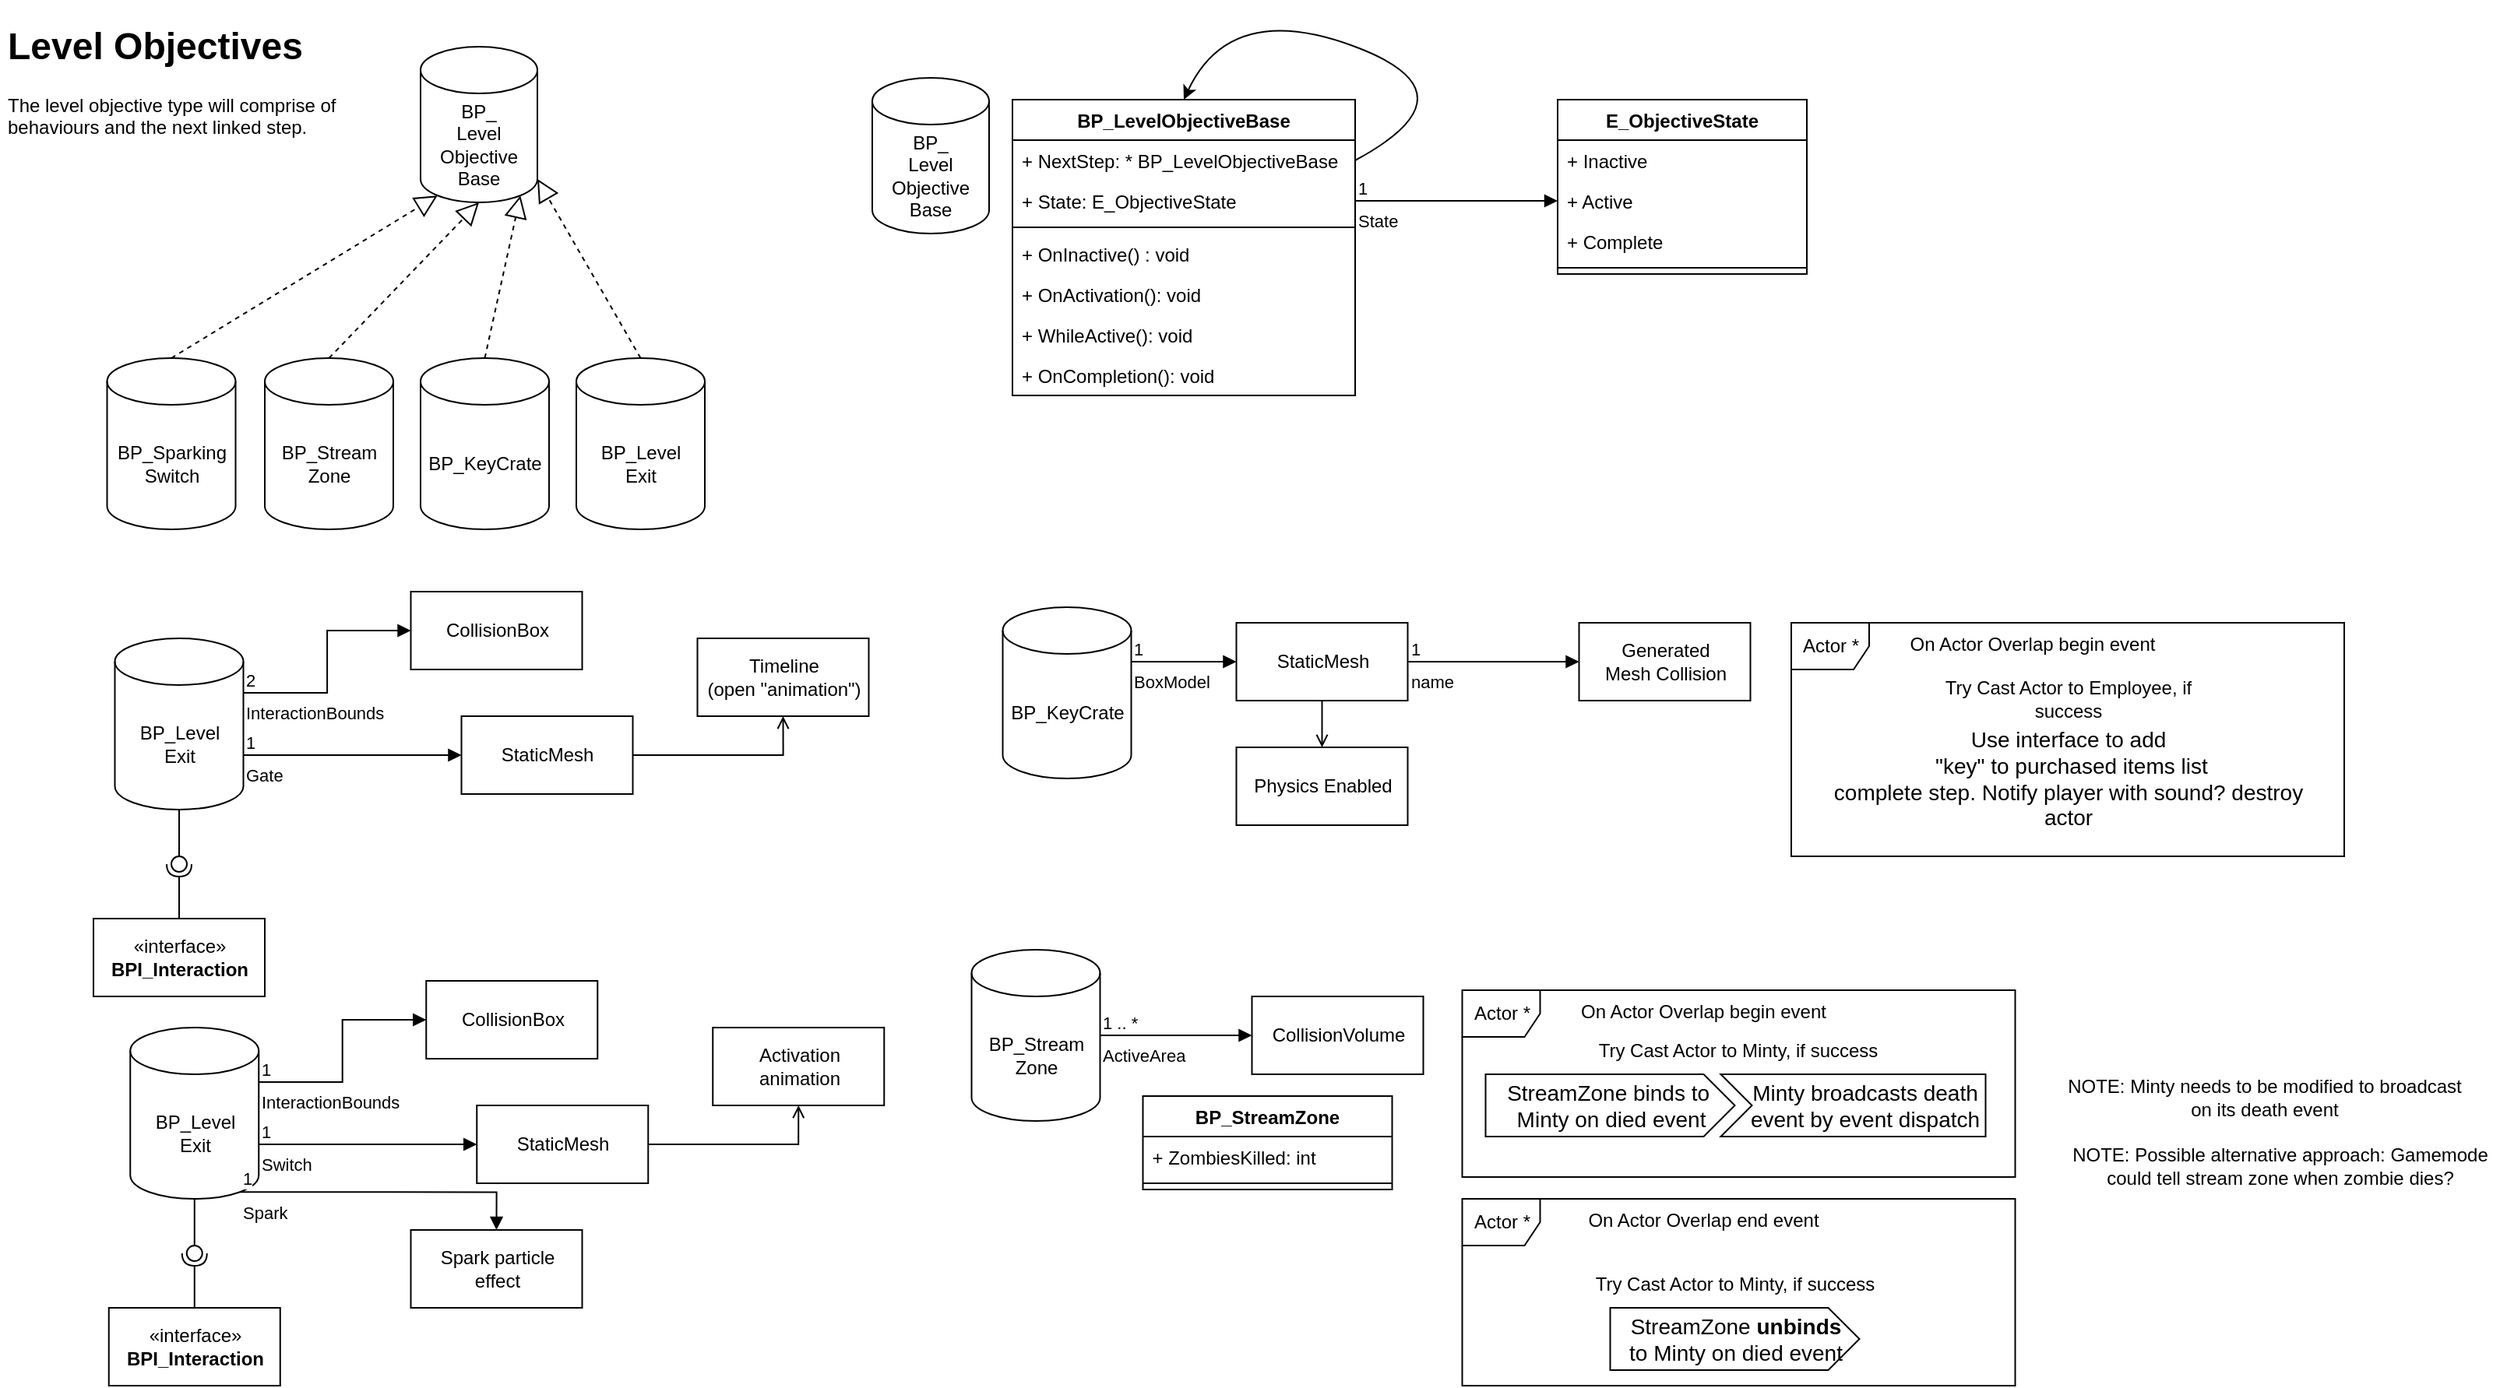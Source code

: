 <mxfile version="20.3.6" type="device"><diagram id="HENDcT95yK655M3vdTze" name="Page-1"><mxGraphModel dx="981" dy="526" grid="1" gridSize="10" guides="1" tooltips="1" connect="1" arrows="1" fold="1" page="1" pageScale="1" pageWidth="827" pageHeight="1169" math="0" shadow="0"><root><mxCell id="0"/><mxCell id="1" parent="0"/><mxCell id="58b-jWVZiASToeqAkF1e-1" value="&lt;h1&gt;Level Objectives&lt;/h1&gt;&lt;p&gt;The level objective type will comprise of behaviours and the next linked step.&amp;nbsp;&lt;/p&gt;" style="text;html=1;strokeColor=none;fillColor=none;spacing=5;spacingTop=-20;whiteSpace=wrap;overflow=hidden;rounded=0;" vertex="1" parent="1"><mxGeometry x="10" y="20" width="220" height="90" as="geometry"/></mxCell><mxCell id="58b-jWVZiASToeqAkF1e-2" value="BP_&lt;br&gt;Level&lt;br&gt;Objective&lt;br&gt;Base" style="shape=cylinder3;whiteSpace=wrap;html=1;boundedLbl=1;backgroundOutline=1;size=15;" vertex="1" parent="1"><mxGeometry x="280" y="40" width="75" height="100" as="geometry"/></mxCell><mxCell id="58b-jWVZiASToeqAkF1e-4" value="" style="endArrow=block;dashed=1;endFill=0;endSize=12;html=1;rounded=0;entryX=0.145;entryY=1;entryDx=0;entryDy=-4.35;entryPerimeter=0;exitX=0.5;exitY=0;exitDx=0;exitDy=0;exitPerimeter=0;" edge="1" parent="1" source="58b-jWVZiASToeqAkF1e-5" target="58b-jWVZiASToeqAkF1e-2"><mxGeometry width="160" relative="1" as="geometry"><mxPoint x="170" y="280" as="sourcePoint"/><mxPoint x="490" y="230" as="targetPoint"/></mxGeometry></mxCell><mxCell id="58b-jWVZiASToeqAkF1e-5" value="BP_Sparking&lt;br&gt;Switch" style="shape=cylinder3;whiteSpace=wrap;html=1;boundedLbl=1;backgroundOutline=1;size=15;" vertex="1" parent="1"><mxGeometry x="78.75" y="240" width="82.5" height="110" as="geometry"/></mxCell><mxCell id="58b-jWVZiASToeqAkF1e-6" value="" style="endArrow=block;dashed=1;endFill=0;endSize=12;html=1;rounded=0;entryX=0.5;entryY=1;entryDx=0;entryDy=0;entryPerimeter=0;exitX=0.5;exitY=0;exitDx=0;exitDy=0;exitPerimeter=0;" edge="1" parent="1" source="58b-jWVZiASToeqAkF1e-7" target="58b-jWVZiASToeqAkF1e-2"><mxGeometry width="160" relative="1" as="geometry"><mxPoint x="341.25" y="314.35" as="sourcePoint"/><mxPoint x="462.125" y="170.0" as="targetPoint"/></mxGeometry></mxCell><mxCell id="58b-jWVZiASToeqAkF1e-7" value="BP_Stream&lt;br&gt;Zone" style="shape=cylinder3;whiteSpace=wrap;html=1;boundedLbl=1;backgroundOutline=1;size=15;" vertex="1" parent="1"><mxGeometry x="180" y="240.0" width="82.5" height="110" as="geometry"/></mxCell><mxCell id="58b-jWVZiASToeqAkF1e-8" value="" style="endArrow=block;dashed=1;endFill=0;endSize=12;html=1;rounded=0;entryX=0.855;entryY=1;entryDx=0;entryDy=-4.35;entryPerimeter=0;exitX=0.5;exitY=0;exitDx=0;exitDy=0;exitPerimeter=0;" edge="1" parent="1" source="58b-jWVZiASToeqAkF1e-9" target="58b-jWVZiASToeqAkF1e-2"><mxGeometry width="160" relative="1" as="geometry"><mxPoint x="491.25" y="314.35" as="sourcePoint"/><mxPoint x="612.125" y="170.0" as="targetPoint"/></mxGeometry></mxCell><mxCell id="58b-jWVZiASToeqAkF1e-9" value="BP_KeyCrate" style="shape=cylinder3;whiteSpace=wrap;html=1;boundedLbl=1;backgroundOutline=1;size=15;" vertex="1" parent="1"><mxGeometry x="280" y="240.0" width="82.5" height="110" as="geometry"/></mxCell><mxCell id="58b-jWVZiASToeqAkF1e-10" value="BP_Level&lt;br&gt;Exit" style="shape=cylinder3;whiteSpace=wrap;html=1;boundedLbl=1;backgroundOutline=1;size=15;" vertex="1" parent="1"><mxGeometry x="380" y="240" width="82.5" height="110" as="geometry"/></mxCell><mxCell id="58b-jWVZiASToeqAkF1e-11" value="" style="endArrow=block;dashed=1;endFill=0;endSize=12;html=1;rounded=0;entryX=1;entryY=1;entryDx=0;entryDy=-15;entryPerimeter=0;exitX=0.5;exitY=0;exitDx=0;exitDy=0;exitPerimeter=0;" edge="1" parent="1" source="58b-jWVZiASToeqAkF1e-10" target="58b-jWVZiASToeqAkF1e-2"><mxGeometry width="160" relative="1" as="geometry"><mxPoint x="330" y="230" as="sourcePoint"/><mxPoint x="490" y="230" as="targetPoint"/></mxGeometry></mxCell><mxCell id="58b-jWVZiASToeqAkF1e-12" value="BP_&lt;br&gt;Level&lt;br&gt;Objective&lt;br&gt;Base" style="shape=cylinder3;whiteSpace=wrap;html=1;boundedLbl=1;backgroundOutline=1;size=15;" vertex="1" parent="1"><mxGeometry x="570" y="60" width="75" height="100" as="geometry"/></mxCell><mxCell id="58b-jWVZiASToeqAkF1e-13" value="E_ObjectiveState" style="swimlane;fontStyle=1;align=center;verticalAlign=top;childLayout=stackLayout;horizontal=1;startSize=26;horizontalStack=0;resizeParent=1;resizeParentMax=0;resizeLast=0;collapsible=1;marginBottom=0;" vertex="1" parent="1"><mxGeometry x="1010" y="74" width="160" height="112" as="geometry"/></mxCell><mxCell id="58b-jWVZiASToeqAkF1e-14" value="+ Inactive" style="text;strokeColor=none;fillColor=none;align=left;verticalAlign=top;spacingLeft=4;spacingRight=4;overflow=hidden;rotatable=0;points=[[0,0.5],[1,0.5]];portConstraint=eastwest;" vertex="1" parent="58b-jWVZiASToeqAkF1e-13"><mxGeometry y="26" width="160" height="26" as="geometry"/></mxCell><mxCell id="58b-jWVZiASToeqAkF1e-24" value="+ Active" style="text;strokeColor=none;fillColor=none;align=left;verticalAlign=top;spacingLeft=4;spacingRight=4;overflow=hidden;rotatable=0;points=[[0,0.5],[1,0.5]];portConstraint=eastwest;" vertex="1" parent="58b-jWVZiASToeqAkF1e-13"><mxGeometry y="52" width="160" height="26" as="geometry"/></mxCell><mxCell id="58b-jWVZiASToeqAkF1e-25" value="+ Complete" style="text;strokeColor=none;fillColor=none;align=left;verticalAlign=top;spacingLeft=4;spacingRight=4;overflow=hidden;rotatable=0;points=[[0,0.5],[1,0.5]];portConstraint=eastwest;" vertex="1" parent="58b-jWVZiASToeqAkF1e-13"><mxGeometry y="78" width="160" height="26" as="geometry"/></mxCell><mxCell id="58b-jWVZiASToeqAkF1e-15" value="" style="line;strokeWidth=1;fillColor=none;align=left;verticalAlign=middle;spacingTop=-1;spacingLeft=3;spacingRight=3;rotatable=0;labelPosition=right;points=[];portConstraint=eastwest;strokeColor=inherit;" vertex="1" parent="58b-jWVZiASToeqAkF1e-13"><mxGeometry y="104" width="160" height="8" as="geometry"/></mxCell><mxCell id="58b-jWVZiASToeqAkF1e-17" value="BP_LevelObjectiveBase" style="swimlane;fontStyle=1;align=center;verticalAlign=top;childLayout=stackLayout;horizontal=1;startSize=26;horizontalStack=0;resizeParent=1;resizeParentMax=0;resizeLast=0;collapsible=1;marginBottom=0;" vertex="1" parent="1"><mxGeometry x="660" y="74" width="220" height="190" as="geometry"/></mxCell><mxCell id="58b-jWVZiASToeqAkF1e-18" value="+ NextStep: * BP_LevelObjectiveBase" style="text;strokeColor=none;fillColor=none;align=left;verticalAlign=top;spacingLeft=4;spacingRight=4;overflow=hidden;rotatable=0;points=[[0,0.5],[1,0.5]];portConstraint=eastwest;" vertex="1" parent="58b-jWVZiASToeqAkF1e-17"><mxGeometry y="26" width="220" height="26" as="geometry"/></mxCell><mxCell id="58b-jWVZiASToeqAkF1e-21" value="+ State: E_ObjectiveState" style="text;strokeColor=none;fillColor=none;align=left;verticalAlign=top;spacingLeft=4;spacingRight=4;overflow=hidden;rotatable=0;points=[[0,0.5],[1,0.5]];portConstraint=eastwest;" vertex="1" parent="58b-jWVZiASToeqAkF1e-17"><mxGeometry y="52" width="220" height="26" as="geometry"/></mxCell><mxCell id="58b-jWVZiASToeqAkF1e-19" value="" style="line;strokeWidth=1;fillColor=none;align=left;verticalAlign=middle;spacingTop=-1;spacingLeft=3;spacingRight=3;rotatable=0;labelPosition=right;points=[];portConstraint=eastwest;strokeColor=inherit;" vertex="1" parent="58b-jWVZiASToeqAkF1e-17"><mxGeometry y="78" width="220" height="8" as="geometry"/></mxCell><mxCell id="58b-jWVZiASToeqAkF1e-20" value="+ OnInactive() : void" style="text;strokeColor=none;fillColor=none;align=left;verticalAlign=top;spacingLeft=4;spacingRight=4;overflow=hidden;rotatable=0;points=[[0,0.5],[1,0.5]];portConstraint=eastwest;" vertex="1" parent="58b-jWVZiASToeqAkF1e-17"><mxGeometry y="86" width="220" height="26" as="geometry"/></mxCell><mxCell id="58b-jWVZiASToeqAkF1e-22" value="+ OnActivation(): void" style="text;strokeColor=none;fillColor=none;align=left;verticalAlign=top;spacingLeft=4;spacingRight=4;overflow=hidden;rotatable=0;points=[[0,0.5],[1,0.5]];portConstraint=eastwest;" vertex="1" parent="58b-jWVZiASToeqAkF1e-17"><mxGeometry y="112" width="220" height="26" as="geometry"/></mxCell><mxCell id="58b-jWVZiASToeqAkF1e-23" value="+ WhileActive(): void" style="text;strokeColor=none;fillColor=none;align=left;verticalAlign=top;spacingLeft=4;spacingRight=4;overflow=hidden;rotatable=0;points=[[0,0.5],[1,0.5]];portConstraint=eastwest;" vertex="1" parent="58b-jWVZiASToeqAkF1e-17"><mxGeometry y="138" width="220" height="26" as="geometry"/></mxCell><mxCell id="58b-jWVZiASToeqAkF1e-28" value="" style="curved=1;endArrow=classic;html=1;rounded=0;entryX=0.5;entryY=0;entryDx=0;entryDy=0;exitX=1;exitY=0.5;exitDx=0;exitDy=0;" edge="1" parent="58b-jWVZiASToeqAkF1e-17" source="58b-jWVZiASToeqAkF1e-18" target="58b-jWVZiASToeqAkF1e-17"><mxGeometry width="50" height="50" relative="1" as="geometry"><mxPoint x="260" y="66" as="sourcePoint"/><mxPoint x="310" y="16" as="targetPoint"/><Array as="points"><mxPoint x="300" y="-4"/><mxPoint x="140" y="-64"/></Array></mxGeometry></mxCell><mxCell id="58b-jWVZiASToeqAkF1e-30" value="+ OnCompletion(): void" style="text;strokeColor=none;fillColor=none;align=left;verticalAlign=top;spacingLeft=4;spacingRight=4;overflow=hidden;rotatable=0;points=[[0,0.5],[1,0.5]];portConstraint=eastwest;" vertex="1" parent="58b-jWVZiASToeqAkF1e-17"><mxGeometry y="164" width="220" height="26" as="geometry"/></mxCell><mxCell id="58b-jWVZiASToeqAkF1e-26" value="State" style="endArrow=block;endFill=1;html=1;edgeStyle=orthogonalEdgeStyle;align=left;verticalAlign=top;rounded=0;exitX=1;exitY=0.5;exitDx=0;exitDy=0;entryX=0;entryY=0.5;entryDx=0;entryDy=0;" edge="1" parent="1" source="58b-jWVZiASToeqAkF1e-21" target="58b-jWVZiASToeqAkF1e-24"><mxGeometry x="-1" relative="1" as="geometry"><mxPoint x="920" y="115.5" as="sourcePoint"/><mxPoint x="1080" y="115.5" as="targetPoint"/></mxGeometry></mxCell><mxCell id="58b-jWVZiASToeqAkF1e-27" value="1" style="edgeLabel;resizable=0;html=1;align=left;verticalAlign=bottom;" connectable="0" vertex="1" parent="58b-jWVZiASToeqAkF1e-26"><mxGeometry x="-1" relative="1" as="geometry"/></mxCell><mxCell id="58b-jWVZiASToeqAkF1e-31" value="BP_Level&lt;br&gt;Exit" style="shape=cylinder3;whiteSpace=wrap;html=1;boundedLbl=1;backgroundOutline=1;size=15;" vertex="1" parent="1"><mxGeometry x="83.75" y="420" width="82.5" height="110" as="geometry"/></mxCell><mxCell id="58b-jWVZiASToeqAkF1e-32" value="InteractionBounds" style="endArrow=block;endFill=1;html=1;edgeStyle=orthogonalEdgeStyle;align=left;verticalAlign=top;rounded=0;exitX=1;exitY=0;exitDx=0;exitDy=35;exitPerimeter=0;entryX=0;entryY=0.5;entryDx=0;entryDy=0;" edge="1" parent="1" source="58b-jWVZiASToeqAkF1e-31" target="58b-jWVZiASToeqAkF1e-34"><mxGeometry x="-1" relative="1" as="geometry"><mxPoint x="273.75" y="470" as="sourcePoint"/><mxPoint x="403.75" y="455" as="targetPoint"/></mxGeometry></mxCell><mxCell id="58b-jWVZiASToeqAkF1e-33" value="2" style="edgeLabel;resizable=0;html=1;align=left;verticalAlign=bottom;" connectable="0" vertex="1" parent="58b-jWVZiASToeqAkF1e-32"><mxGeometry x="-1" relative="1" as="geometry"/></mxCell><mxCell id="58b-jWVZiASToeqAkF1e-34" value="CollisionBox" style="html=1;" vertex="1" parent="1"><mxGeometry x="273.75" y="390" width="110" height="50" as="geometry"/></mxCell><mxCell id="58b-jWVZiASToeqAkF1e-35" value="Gate" style="endArrow=block;endFill=1;html=1;edgeStyle=orthogonalEdgeStyle;align=left;verticalAlign=top;rounded=0;exitX=1;exitY=0;exitDx=0;exitDy=75;exitPerimeter=0;entryX=0;entryY=0.5;entryDx=0;entryDy=0;" edge="1" parent="1" source="58b-jWVZiASToeqAkF1e-31" target="58b-jWVZiASToeqAkF1e-37"><mxGeometry x="-1" relative="1" as="geometry"><mxPoint x="285" y="520" as="sourcePoint"/><mxPoint x="323.75" y="495" as="targetPoint"/></mxGeometry></mxCell><mxCell id="58b-jWVZiASToeqAkF1e-36" value="1" style="edgeLabel;resizable=0;html=1;align=left;verticalAlign=bottom;" connectable="0" vertex="1" parent="58b-jWVZiASToeqAkF1e-35"><mxGeometry x="-1" relative="1" as="geometry"/></mxCell><mxCell id="58b-jWVZiASToeqAkF1e-41" style="edgeStyle=orthogonalEdgeStyle;rounded=0;orthogonalLoop=1;jettySize=auto;html=1;exitX=1;exitY=0.5;exitDx=0;exitDy=0;entryX=0.5;entryY=1;entryDx=0;entryDy=0;endArrow=open;endFill=0;" edge="1" parent="1" source="58b-jWVZiASToeqAkF1e-37" target="58b-jWVZiASToeqAkF1e-39"><mxGeometry relative="1" as="geometry"/></mxCell><mxCell id="58b-jWVZiASToeqAkF1e-37" value="StaticMesh" style="html=1;" vertex="1" parent="1"><mxGeometry x="306.25" y="470" width="110" height="50" as="geometry"/></mxCell><mxCell id="58b-jWVZiASToeqAkF1e-39" value="Timeline &lt;br&gt;(open &quot;animation&quot;)" style="html=1;" vertex="1" parent="1"><mxGeometry x="457.75" y="420" width="110" height="50" as="geometry"/></mxCell><mxCell id="58b-jWVZiASToeqAkF1e-44" value="" style="rounded=0;orthogonalLoop=1;jettySize=auto;html=1;endArrow=none;endFill=0;sketch=0;sourcePerimeterSpacing=0;targetPerimeterSpacing=0;exitX=0.5;exitY=1;exitDx=0;exitDy=0;exitPerimeter=0;" edge="1" target="58b-jWVZiASToeqAkF1e-46" parent="1" source="58b-jWVZiASToeqAkF1e-31"><mxGeometry relative="1" as="geometry"><mxPoint x="203.75" y="545" as="sourcePoint"/></mxGeometry></mxCell><mxCell id="58b-jWVZiASToeqAkF1e-45" value="" style="rounded=0;orthogonalLoop=1;jettySize=auto;html=1;endArrow=halfCircle;endFill=0;entryX=0.5;entryY=0.5;endSize=6;strokeWidth=1;sketch=0;exitX=0.5;exitY=0;exitDx=0;exitDy=0;" edge="1" target="58b-jWVZiASToeqAkF1e-46" parent="1" source="58b-jWVZiASToeqAkF1e-48"><mxGeometry relative="1" as="geometry"><mxPoint x="124.75" y="600" as="sourcePoint"/></mxGeometry></mxCell><mxCell id="58b-jWVZiASToeqAkF1e-46" value="" style="ellipse;whiteSpace=wrap;html=1;align=center;aspect=fixed;resizable=0;points=[];outlineConnect=0;sketch=0;" vertex="1" parent="1"><mxGeometry x="120" y="560" width="10" height="10" as="geometry"/></mxCell><mxCell id="58b-jWVZiASToeqAkF1e-48" value="«interface»&lt;br&gt;&lt;b&gt;BPI_Interaction&lt;/b&gt;" style="html=1;" vertex="1" parent="1"><mxGeometry x="70" y="600" width="110" height="50" as="geometry"/></mxCell><mxCell id="58b-jWVZiASToeqAkF1e-50" value="BP_Level&lt;br&gt;Exit" style="shape=cylinder3;whiteSpace=wrap;html=1;boundedLbl=1;backgroundOutline=1;size=15;" vertex="1" parent="1"><mxGeometry x="93.63" y="670" width="82.5" height="110" as="geometry"/></mxCell><mxCell id="58b-jWVZiASToeqAkF1e-51" value="InteractionBounds" style="endArrow=block;endFill=1;html=1;edgeStyle=orthogonalEdgeStyle;align=left;verticalAlign=top;rounded=0;exitX=1;exitY=0;exitDx=0;exitDy=35;exitPerimeter=0;entryX=0;entryY=0.5;entryDx=0;entryDy=0;" edge="1" parent="1" source="58b-jWVZiASToeqAkF1e-50" target="58b-jWVZiASToeqAkF1e-53"><mxGeometry x="-1" relative="1" as="geometry"><mxPoint x="283.63" y="720" as="sourcePoint"/><mxPoint x="413.63" y="705" as="targetPoint"/></mxGeometry></mxCell><mxCell id="58b-jWVZiASToeqAkF1e-52" value="1" style="edgeLabel;resizable=0;html=1;align=left;verticalAlign=bottom;" connectable="0" vertex="1" parent="58b-jWVZiASToeqAkF1e-51"><mxGeometry x="-1" relative="1" as="geometry"/></mxCell><mxCell id="58b-jWVZiASToeqAkF1e-53" value="CollisionBox" style="html=1;" vertex="1" parent="1"><mxGeometry x="283.63" y="640" width="110" height="50" as="geometry"/></mxCell><mxCell id="58b-jWVZiASToeqAkF1e-54" value="Switch" style="endArrow=block;endFill=1;html=1;edgeStyle=orthogonalEdgeStyle;align=left;verticalAlign=top;rounded=0;exitX=1;exitY=0;exitDx=0;exitDy=75;exitPerimeter=0;entryX=0;entryY=0.5;entryDx=0;entryDy=0;" edge="1" parent="1" source="58b-jWVZiASToeqAkF1e-50" target="58b-jWVZiASToeqAkF1e-57"><mxGeometry x="-1" relative="1" as="geometry"><mxPoint x="294.88" y="770" as="sourcePoint"/><mxPoint x="333.63" y="745" as="targetPoint"/></mxGeometry></mxCell><mxCell id="58b-jWVZiASToeqAkF1e-55" value="1" style="edgeLabel;resizable=0;html=1;align=left;verticalAlign=bottom;" connectable="0" vertex="1" parent="58b-jWVZiASToeqAkF1e-54"><mxGeometry x="-1" relative="1" as="geometry"/></mxCell><mxCell id="58b-jWVZiASToeqAkF1e-56" style="edgeStyle=orthogonalEdgeStyle;rounded=0;orthogonalLoop=1;jettySize=auto;html=1;exitX=1;exitY=0.5;exitDx=0;exitDy=0;entryX=0.5;entryY=1;entryDx=0;entryDy=0;endArrow=open;endFill=0;" edge="1" parent="1" source="58b-jWVZiASToeqAkF1e-57" target="58b-jWVZiASToeqAkF1e-58"><mxGeometry relative="1" as="geometry"/></mxCell><mxCell id="58b-jWVZiASToeqAkF1e-57" value="StaticMesh" style="html=1;" vertex="1" parent="1"><mxGeometry x="316.13" y="720" width="110" height="50" as="geometry"/></mxCell><mxCell id="58b-jWVZiASToeqAkF1e-58" value="Activation&lt;br&gt;animation" style="html=1;" vertex="1" parent="1"><mxGeometry x="467.63" y="670" width="110" height="50" as="geometry"/></mxCell><mxCell id="58b-jWVZiASToeqAkF1e-59" value="" style="rounded=0;orthogonalLoop=1;jettySize=auto;html=1;endArrow=none;endFill=0;sketch=0;sourcePerimeterSpacing=0;targetPerimeterSpacing=0;exitX=0.5;exitY=1;exitDx=0;exitDy=0;exitPerimeter=0;" edge="1" parent="1" source="58b-jWVZiASToeqAkF1e-50" target="58b-jWVZiASToeqAkF1e-61"><mxGeometry relative="1" as="geometry"><mxPoint x="213.63" y="795" as="sourcePoint"/></mxGeometry></mxCell><mxCell id="58b-jWVZiASToeqAkF1e-60" value="" style="rounded=0;orthogonalLoop=1;jettySize=auto;html=1;endArrow=halfCircle;endFill=0;entryX=0.5;entryY=0.5;endSize=6;strokeWidth=1;sketch=0;exitX=0.5;exitY=0;exitDx=0;exitDy=0;" edge="1" parent="1" source="58b-jWVZiASToeqAkF1e-62" target="58b-jWVZiASToeqAkF1e-61"><mxGeometry relative="1" as="geometry"><mxPoint x="134.63" y="850" as="sourcePoint"/></mxGeometry></mxCell><mxCell id="58b-jWVZiASToeqAkF1e-61" value="" style="ellipse;whiteSpace=wrap;html=1;align=center;aspect=fixed;resizable=0;points=[];outlineConnect=0;sketch=0;" vertex="1" parent="1"><mxGeometry x="129.88" y="810" width="10" height="10" as="geometry"/></mxCell><mxCell id="58b-jWVZiASToeqAkF1e-62" value="«interface»&lt;br&gt;&lt;b&gt;BPI_Interaction&lt;/b&gt;" style="html=1;" vertex="1" parent="1"><mxGeometry x="79.88" y="850" width="110" height="50" as="geometry"/></mxCell><mxCell id="58b-jWVZiASToeqAkF1e-63" value="Spark" style="endArrow=block;endFill=1;html=1;edgeStyle=orthogonalEdgeStyle;align=left;verticalAlign=top;rounded=0;exitX=0.855;exitY=1;exitDx=0;exitDy=-4.35;exitPerimeter=0;entryX=0.5;entryY=0;entryDx=0;entryDy=0;" edge="1" parent="1" source="58b-jWVZiASToeqAkF1e-50" target="58b-jWVZiASToeqAkF1e-65"><mxGeometry x="-1" relative="1" as="geometry"><mxPoint x="189.88" y="810" as="sourcePoint"/><mxPoint x="349.88" y="810" as="targetPoint"/></mxGeometry></mxCell><mxCell id="58b-jWVZiASToeqAkF1e-64" value="1" style="edgeLabel;resizable=0;html=1;align=left;verticalAlign=bottom;" connectable="0" vertex="1" parent="58b-jWVZiASToeqAkF1e-63"><mxGeometry x="-1" relative="1" as="geometry"/></mxCell><mxCell id="58b-jWVZiASToeqAkF1e-65" value="Spark particle &lt;br&gt;effect" style="html=1;" vertex="1" parent="1"><mxGeometry x="273.75" y="800" width="110" height="50" as="geometry"/></mxCell><mxCell id="58b-jWVZiASToeqAkF1e-66" value="BP_KeyCrate" style="shape=cylinder3;whiteSpace=wrap;html=1;boundedLbl=1;backgroundOutline=1;size=15;" vertex="1" parent="1"><mxGeometry x="653.75" y="400" width="82.5" height="110" as="geometry"/></mxCell><mxCell id="58b-jWVZiASToeqAkF1e-67" value="BoxModel" style="endArrow=block;endFill=1;html=1;edgeStyle=orthogonalEdgeStyle;align=left;verticalAlign=top;rounded=0;exitX=1;exitY=0;exitDx=0;exitDy=35;exitPerimeter=0;entryX=0;entryY=0.5;entryDx=0;entryDy=0;" edge="1" parent="1" source="58b-jWVZiASToeqAkF1e-66" target="58b-jWVZiASToeqAkF1e-69"><mxGeometry x="-1" relative="1" as="geometry"><mxPoint x="763.75" y="440" as="sourcePoint"/><mxPoint x="923.75" y="440" as="targetPoint"/></mxGeometry></mxCell><mxCell id="58b-jWVZiASToeqAkF1e-68" value="1" style="edgeLabel;resizable=0;html=1;align=left;verticalAlign=bottom;" connectable="0" vertex="1" parent="58b-jWVZiASToeqAkF1e-67"><mxGeometry x="-1" relative="1" as="geometry"/></mxCell><mxCell id="58b-jWVZiASToeqAkF1e-76" style="edgeStyle=orthogonalEdgeStyle;rounded=0;orthogonalLoop=1;jettySize=auto;html=1;exitX=0.5;exitY=1;exitDx=0;exitDy=0;endArrow=open;endFill=0;entryX=0.5;entryY=0;entryDx=0;entryDy=0;" edge="1" parent="1" source="58b-jWVZiASToeqAkF1e-69" target="58b-jWVZiASToeqAkF1e-77"><mxGeometry relative="1" as="geometry"><mxPoint x="858.612" y="520" as="targetPoint"/></mxGeometry></mxCell><mxCell id="58b-jWVZiASToeqAkF1e-69" value="StaticMesh" style="html=1;" vertex="1" parent="1"><mxGeometry x="803.75" y="410" width="110" height="50" as="geometry"/></mxCell><mxCell id="58b-jWVZiASToeqAkF1e-71" value="name" style="endArrow=block;endFill=1;html=1;edgeStyle=orthogonalEdgeStyle;align=left;verticalAlign=top;rounded=0;exitX=1;exitY=0.5;exitDx=0;exitDy=0;entryX=0;entryY=0.5;entryDx=0;entryDy=0;" edge="1" parent="1" source="58b-jWVZiASToeqAkF1e-69" target="58b-jWVZiASToeqAkF1e-73"><mxGeometry x="-1" relative="1" as="geometry"><mxPoint x="943.75" y="444.5" as="sourcePoint"/><mxPoint x="1133.75" y="435" as="targetPoint"/><Array as="points"/></mxGeometry></mxCell><mxCell id="58b-jWVZiASToeqAkF1e-72" value="1" style="edgeLabel;resizable=0;html=1;align=left;verticalAlign=bottom;" connectable="0" vertex="1" parent="58b-jWVZiASToeqAkF1e-71"><mxGeometry x="-1" relative="1" as="geometry"/></mxCell><mxCell id="58b-jWVZiASToeqAkF1e-73" value="Generated&lt;br&gt;Mesh Collision" style="html=1;" vertex="1" parent="1"><mxGeometry x="1023.75" y="410" width="110" height="50" as="geometry"/></mxCell><mxCell id="58b-jWVZiASToeqAkF1e-77" value="Physics Enabled" style="html=1;" vertex="1" parent="1"><mxGeometry x="803.75" y="490" width="110" height="50" as="geometry"/></mxCell><mxCell id="58b-jWVZiASToeqAkF1e-78" value="BP_Stream&lt;br&gt;Zone" style="shape=cylinder3;whiteSpace=wrap;html=1;boundedLbl=1;backgroundOutline=1;size=15;" vertex="1" parent="1"><mxGeometry x="633.75" y="620" width="82.5" height="110" as="geometry"/></mxCell><mxCell id="58b-jWVZiASToeqAkF1e-79" value="ActiveArea" style="endArrow=block;endFill=1;html=1;edgeStyle=orthogonalEdgeStyle;align=left;verticalAlign=top;rounded=0;exitX=1;exitY=0.5;exitDx=0;exitDy=0;exitPerimeter=0;" edge="1" parent="1" source="58b-jWVZiASToeqAkF1e-78" target="58b-jWVZiASToeqAkF1e-81"><mxGeometry x="-1" relative="1" as="geometry"><mxPoint x="763.75" y="680" as="sourcePoint"/><mxPoint x="933.75" y="675" as="targetPoint"/><Array as="points"/></mxGeometry></mxCell><mxCell id="58b-jWVZiASToeqAkF1e-80" value="1 .. *" style="edgeLabel;resizable=0;html=1;align=left;verticalAlign=bottom;" connectable="0" vertex="1" parent="58b-jWVZiASToeqAkF1e-79"><mxGeometry x="-1" relative="1" as="geometry"/></mxCell><mxCell id="58b-jWVZiASToeqAkF1e-81" value="CollisionVolume" style="html=1;" vertex="1" parent="1"><mxGeometry x="813.75" y="650" width="110" height="50" as="geometry"/></mxCell><mxCell id="58b-jWVZiASToeqAkF1e-82" value="BP_StreamZone" style="swimlane;fontStyle=1;align=center;verticalAlign=top;childLayout=stackLayout;horizontal=1;startSize=26;horizontalStack=0;resizeParent=1;resizeParentMax=0;resizeLast=0;collapsible=1;marginBottom=0;" vertex="1" parent="1"><mxGeometry x="743.75" y="714" width="160" height="60" as="geometry"/></mxCell><mxCell id="58b-jWVZiASToeqAkF1e-83" value="+ ZombiesKilled: int" style="text;strokeColor=none;fillColor=none;align=left;verticalAlign=top;spacingLeft=4;spacingRight=4;overflow=hidden;rotatable=0;points=[[0,0.5],[1,0.5]];portConstraint=eastwest;" vertex="1" parent="58b-jWVZiASToeqAkF1e-82"><mxGeometry y="26" width="160" height="26" as="geometry"/></mxCell><mxCell id="58b-jWVZiASToeqAkF1e-84" value="" style="line;strokeWidth=1;fillColor=none;align=left;verticalAlign=middle;spacingTop=-1;spacingLeft=3;spacingRight=3;rotatable=0;labelPosition=right;points=[];portConstraint=eastwest;strokeColor=inherit;" vertex="1" parent="58b-jWVZiASToeqAkF1e-82"><mxGeometry y="52" width="160" height="8" as="geometry"/></mxCell><mxCell id="58b-jWVZiASToeqAkF1e-88" value="Actor *" style="shape=umlFrame;tabPosition=left;html=1;boundedLbl=1;labelInHeader=1;width=50;height=30;" vertex="1" parent="1"><mxGeometry x="948.75" y="646" width="355" height="120" as="geometry"/></mxCell><mxCell id="58b-jWVZiASToeqAkF1e-89" value="On Actor Overlap begin event" style="text;align=center;" vertex="1" parent="58b-jWVZiASToeqAkF1e-88"><mxGeometry width="100" height="20" relative="1" as="geometry"><mxPoint x="105" as="offset"/></mxGeometry></mxCell><mxCell id="58b-jWVZiASToeqAkF1e-90" value="StreamZone binds to&amp;nbsp;&lt;br&gt;Minty on died event" style="html=1;shape=mxgraph.infographic.ribbonSimple;notch1=0;notch2=20;align=center;verticalAlign=middle;fontSize=14;fontStyle=0;fillColor=#FFFFFF;" vertex="1" parent="58b-jWVZiASToeqAkF1e-88"><mxGeometry x="15" y="54" width="160" height="40" as="geometry"/></mxCell><mxCell id="58b-jWVZiASToeqAkF1e-91" value="Minty broadcasts death&lt;br&gt;event by event dispatch" style="html=1;shape=mxgraph.infographic.ribbonSimple;notch1=20;notch2=0;align=center;verticalAlign=middle;fontSize=14;fontStyle=0;fillColor=#FFFFFF;flipH=0;spacingRight=0;spacingLeft=14;" vertex="1" parent="58b-jWVZiASToeqAkF1e-88"><mxGeometry x="166" y="54" width="170" height="40" as="geometry"/></mxCell><mxCell id="58b-jWVZiASToeqAkF1e-96" value="Try Cast Actor to Minty, if success" style="text;html=1;strokeColor=none;fillColor=none;align=center;verticalAlign=middle;whiteSpace=wrap;rounded=0;" vertex="1" parent="58b-jWVZiASToeqAkF1e-88"><mxGeometry x="85.5" y="24" width="184" height="30" as="geometry"/></mxCell><mxCell id="58b-jWVZiASToeqAkF1e-92" value="Actor *" style="shape=umlFrame;tabPosition=left;html=1;boundedLbl=1;labelInHeader=1;width=50;height=30;" vertex="1" parent="1"><mxGeometry x="948.75" y="780" width="355" height="120" as="geometry"/></mxCell><mxCell id="58b-jWVZiASToeqAkF1e-93" value="On Actor Overlap end event" style="text;align=center;" vertex="1" parent="58b-jWVZiASToeqAkF1e-92"><mxGeometry width="100" height="20" relative="1" as="geometry"><mxPoint x="105" as="offset"/></mxGeometry></mxCell><mxCell id="58b-jWVZiASToeqAkF1e-94" value="StreamZone &lt;b&gt;unbinds&lt;br&gt;&lt;/b&gt;to Minty on died event" style="html=1;shape=mxgraph.infographic.ribbonSimple;notch1=0;notch2=20;align=center;verticalAlign=middle;fontSize=14;fontStyle=0;fillColor=#FFFFFF;" vertex="1" parent="58b-jWVZiASToeqAkF1e-92"><mxGeometry x="95" y="70" width="160" height="40" as="geometry"/></mxCell><mxCell id="58b-jWVZiASToeqAkF1e-97" value="Try Cast Actor to Minty, if success" style="text;html=1;strokeColor=none;fillColor=none;align=center;verticalAlign=middle;whiteSpace=wrap;rounded=0;" vertex="1" parent="58b-jWVZiASToeqAkF1e-92"><mxGeometry x="83" y="40" width="184" height="30" as="geometry"/></mxCell><mxCell id="58b-jWVZiASToeqAkF1e-98" value="NOTE: Minty needs to be modified to broadcast on its death event" style="text;html=1;strokeColor=none;fillColor=none;align=center;verticalAlign=middle;whiteSpace=wrap;rounded=0;" vertex="1" parent="1"><mxGeometry x="1333.75" y="700" width="260" height="30" as="geometry"/></mxCell><mxCell id="58b-jWVZiASToeqAkF1e-99" value="NOTE: Possible alternative approach: Gamemode could tell stream zone when zombie dies?" style="text;html=1;strokeColor=none;fillColor=none;align=center;verticalAlign=middle;whiteSpace=wrap;rounded=0;" vertex="1" parent="1"><mxGeometry x="1333.75" y="744" width="280" height="30" as="geometry"/></mxCell><mxCell id="58b-jWVZiASToeqAkF1e-100" value="Actor *" style="shape=umlFrame;tabPosition=left;html=1;boundedLbl=1;labelInHeader=1;width=50;height=30;" vertex="1" parent="1"><mxGeometry x="1160" y="410" width="355" height="150" as="geometry"/></mxCell><mxCell id="58b-jWVZiASToeqAkF1e-101" value="On Actor Overlap begin event" style="text;align=center;" vertex="1" parent="58b-jWVZiASToeqAkF1e-100"><mxGeometry width="100" height="20" relative="1" as="geometry"><mxPoint x="105" as="offset"/></mxGeometry></mxCell><mxCell id="58b-jWVZiASToeqAkF1e-104" value="Try Cast Actor to Employee, if success" style="text;html=1;strokeColor=none;fillColor=none;align=center;verticalAlign=middle;whiteSpace=wrap;rounded=0;" vertex="1" parent="58b-jWVZiASToeqAkF1e-100"><mxGeometry x="85.5" y="30" width="184" height="37.5" as="geometry"/></mxCell><mxCell id="58b-jWVZiASToeqAkF1e-106" value="&lt;span style=&quot;font-size: 14px;&quot;&gt;Use interface to add&lt;/span&gt;&lt;br style=&quot;font-size: 14px;&quot;&gt;&lt;span style=&quot;font-size: 14px;&quot;&gt;&amp;nbsp;&quot;key&quot; to purchased items list&lt;br&gt;complete step. Notify player with sound? destroy actor&lt;br&gt;&lt;/span&gt;" style="text;html=1;strokeColor=none;fillColor=none;align=center;verticalAlign=middle;whiteSpace=wrap;rounded=0;" vertex="1" parent="58b-jWVZiASToeqAkF1e-100"><mxGeometry x="17.5" y="50" width="320" height="100" as="geometry"/></mxCell></root></mxGraphModel></diagram></mxfile>
